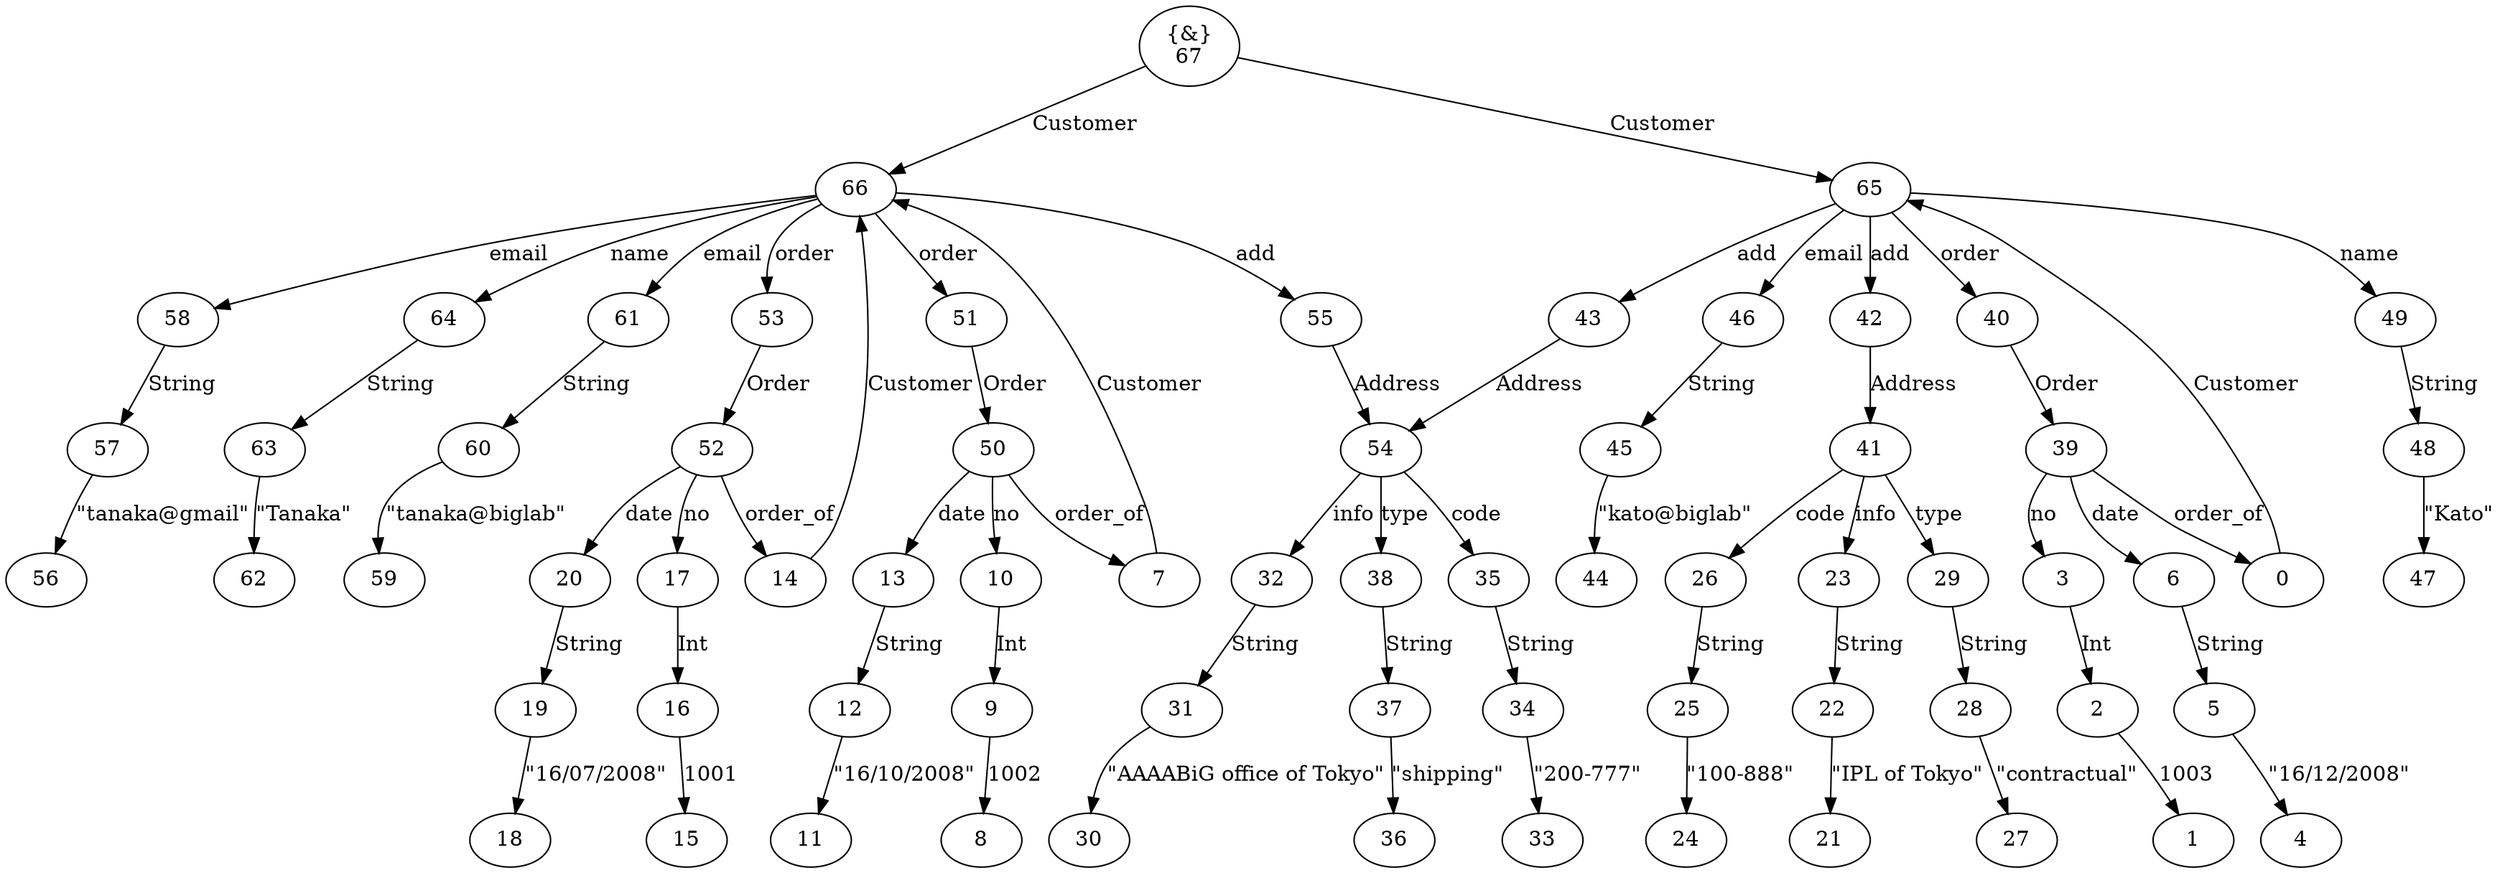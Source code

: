 digraph "g" {
    node [ shape = "ellipse" ]
    "67" [ label = "{&}\n\N" ]
    "66" [ label = "\N" ]
    "65" [ label = "\N" ]
    "64" [ label = "\N" ]
    "63" [ label = "\N" ]
    "62" [ label = "\N" ]
    "61" [ label = "\N" ]
    "60" [ label = "\N" ]
    "59" [ label = "\N" ]
    "58" [ label = "\N" ]
    "57" [ label = "\N" ]
    "56" [ label = "\N" ]
    "55" [ label = "\N" ]
    "54" [ label = "\N" ]
    "53" [ label = "\N" ]
    "52" [ label = "\N" ]
    "51" [ label = "\N" ]
    "50" [ label = "\N" ]
    "49" [ label = "\N" ]
    "48" [ label = "\N" ]
    "47" [ label = "\N" ]
    "46" [ label = "\N" ]
    "45" [ label = "\N" ]
    "44" [ label = "\N" ]
    "43" [ label = "\N" ]
    "42" [ label = "\N" ]
    "41" [ label = "\N" ]
    "40" [ label = "\N" ]
    "39" [ label = "\N" ]
    "38" [ label = "\N" ]
    "37" [ label = "\N" ]
    "36" [ label = "\N" ]
    "35" [ label = "\N" ]
    "34" [ label = "\N" ]
    "33" [ label = "\N" ]
    "32" [ label = "\N" ]
    "31" [ label = "\N" ]
    "30" [ label = "\N" ]
    "29" [ label = "\N" ]
    "28" [ label = "\N" ]
    "27" [ label = "\N" ]
    "26" [ label = "\N" ]
    "25" [ label = "\N" ]
    "24" [ label = "\N" ]
    "23" [ label = "\N" ]
    "22" [ label = "\N" ]
    "21" [ label = "\N" ]
    "20" [ label = "\N" ]
    "19" [ label = "\N" ]
    "18" [ label = "\N" ]
    "17" [ label = "\N" ]
    "16" [ label = "\N" ]
    "15" [ label = "\N" ]
    "14" [ label = "\N" ]
    "13" [ label = "\N" ]
    "12" [ label = "\N" ]
    "11" [ label = "\N" ]
    "10" [ label = "\N" ]
    "9" [ label = "\N" ]
    "8" [ label = "\N" ]
    "7" [ label = "\N" ]
    "6" [ label = "\N" ]
    "5" [ label = "\N" ]
    "4" [ label = "\N" ]
    "3" [ label = "\N" ]
    "2" [ label = "\N" ]
    "1" [ label = "\N" ]
    "0" [ label = "\N" ]
    "67" -> "66" [ label = "Customer" ]
    "67" -> "65" [ label = "Customer" ]
    "66" -> "53" [ label = "order" ]
    "66" -> "51" [ label = "order" ]
    "66" -> "64" [ label = "name" ]
    "66" -> "61" [ label = "email" ]
    "66" -> "58" [ label = "email" ]
    "66" -> "55" [ label = "add" ]
    "65" -> "40" [ label = "order" ]
    "65" -> "49" [ label = "name" ]
    "65" -> "46" [ label = "email" ]
    "65" -> "43" [ label = "add" ]
    "65" -> "42" [ label = "add" ]
    "64" -> "63" [ label = "String" ]
    "63" -> "62" [ label = "\"Tanaka\"" ]
    "61" -> "60" [ label = "String" ]
    "60" -> "59" [ label = "\"tanaka@biglab\"" ]
    "58" -> "57" [ label = "String" ]
    "57" -> "56" [ label = "\"tanaka@gmail\"" ]
    "55" -> "54" [ label = "Address" ]
    "54" -> "38" [ label = "type" ]
    "54" -> "32" [ label = "info" ]
    "54" -> "35" [ label = "code" ]
    "53" -> "52" [ label = "Order" ]
    "52" -> "14" [ label = "order_of" ]
    "52" -> "17" [ label = "no" ]
    "52" -> "20" [ label = "date" ]
    "51" -> "50" [ label = "Order" ]
    "50" -> "7" [ label = "order_of" ]
    "50" -> "10" [ label = "no" ]
    "50" -> "13" [ label = "date" ]
    "49" -> "48" [ label = "String" ]
    "48" -> "47" [ label = "\"Kato\"" ]
    "46" -> "45" [ label = "String" ]
    "45" -> "44" [ label = "\"kato@biglab\"" ]
    "43" -> "54" [ label = "Address" ]
    "42" -> "41" [ label = "Address" ]
    "41" -> "29" [ label = "type" ]
    "41" -> "23" [ label = "info" ]
    "41" -> "26" [ label = "code" ]
    "40" -> "39" [ label = "Order" ]
    "39" -> "0" [ label = "order_of" ]
    "39" -> "3" [ label = "no" ]
    "39" -> "6" [ label = "date" ]
    "38" -> "37" [ label = "String" ]
    "37" -> "36" [ label = "\"shipping\"" ]
    "35" -> "34" [ label = "String" ]
    "34" -> "33" [ label = "\"200-777\"" ]
    "32" -> "31" [ label = "String" ]
    "31" -> "30" [ label = "\"AAAABiG office of Tokyo\"" ]
    "29" -> "28" [ label = "String" ]
    "28" -> "27" [ label = "\"contractual\"" ]
    "26" -> "25" [ label = "String" ]
    "25" -> "24" [ label = "\"100-888\"" ]
    "23" -> "22" [ label = "String" ]
    "22" -> "21" [ label = "\"IPL of Tokyo\"" ]
    "20" -> "19" [ label = "String" ]
    "19" -> "18" [ label = "\"16/07/2008\"" ]
    "17" -> "16" [ label = "Int" ]
    "16" -> "15" [ label = "1001" ]
    "14" -> "66" [ label = "Customer" ]
    "13" -> "12" [ label = "String" ]
    "12" -> "11" [ label = "\"16/10/2008\"" ]
    "10" -> "9" [ label = "Int" ]
    "9" -> "8" [ label = "1002" ]
    "7" -> "66" [ label = "Customer" ]
    "6" -> "5" [ label = "String" ]
    "5" -> "4" [ label = "\"16/12/2008\"" ]
    "3" -> "2" [ label = "Int" ]
    "2" -> "1" [ label = "1003" ]
    "0" -> "65" [ label = "Customer" ]
}
